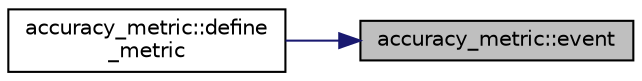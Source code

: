 digraph "accuracy_metric::event"
{
 // INTERACTIVE_SVG=YES
 // LATEX_PDF_SIZE
  edge [fontname="Helvetica",fontsize="10",labelfontname="Helvetica",labelfontsize="10"];
  node [fontname="Helvetica",fontsize="10",shape=record];
  rankdir="RL";
  Node1 [label="accuracy_metric::event",height=0.2,width=0.4,color="black", fillcolor="grey75", style="filled", fontcolor="black",tooltip=" "];
  Node1 -> Node2 [dir="back",color="midnightblue",fontsize="10",style="solid",fontname="Helvetica"];
  Node2 [label="accuracy_metric::define\l_metric",height=0.2,width=0.4,color="black", fillcolor="white", style="filled",URL="$classaccuracy__metric.html#a6842a48f1db5613338dbe0d86fcf9b0b",tooltip=" "];
}
